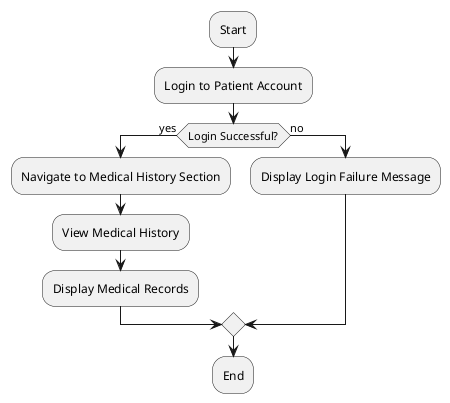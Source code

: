 @startuml View Medical History
:Start;
:Login to Patient Account;
if (Login Successful?) then (yes)
  :Navigate to Medical History Section;
  :View Medical History;
  :Display Medical Records;
else (no)
  :Display Login Failure Message;
endif
:End;
@enduml